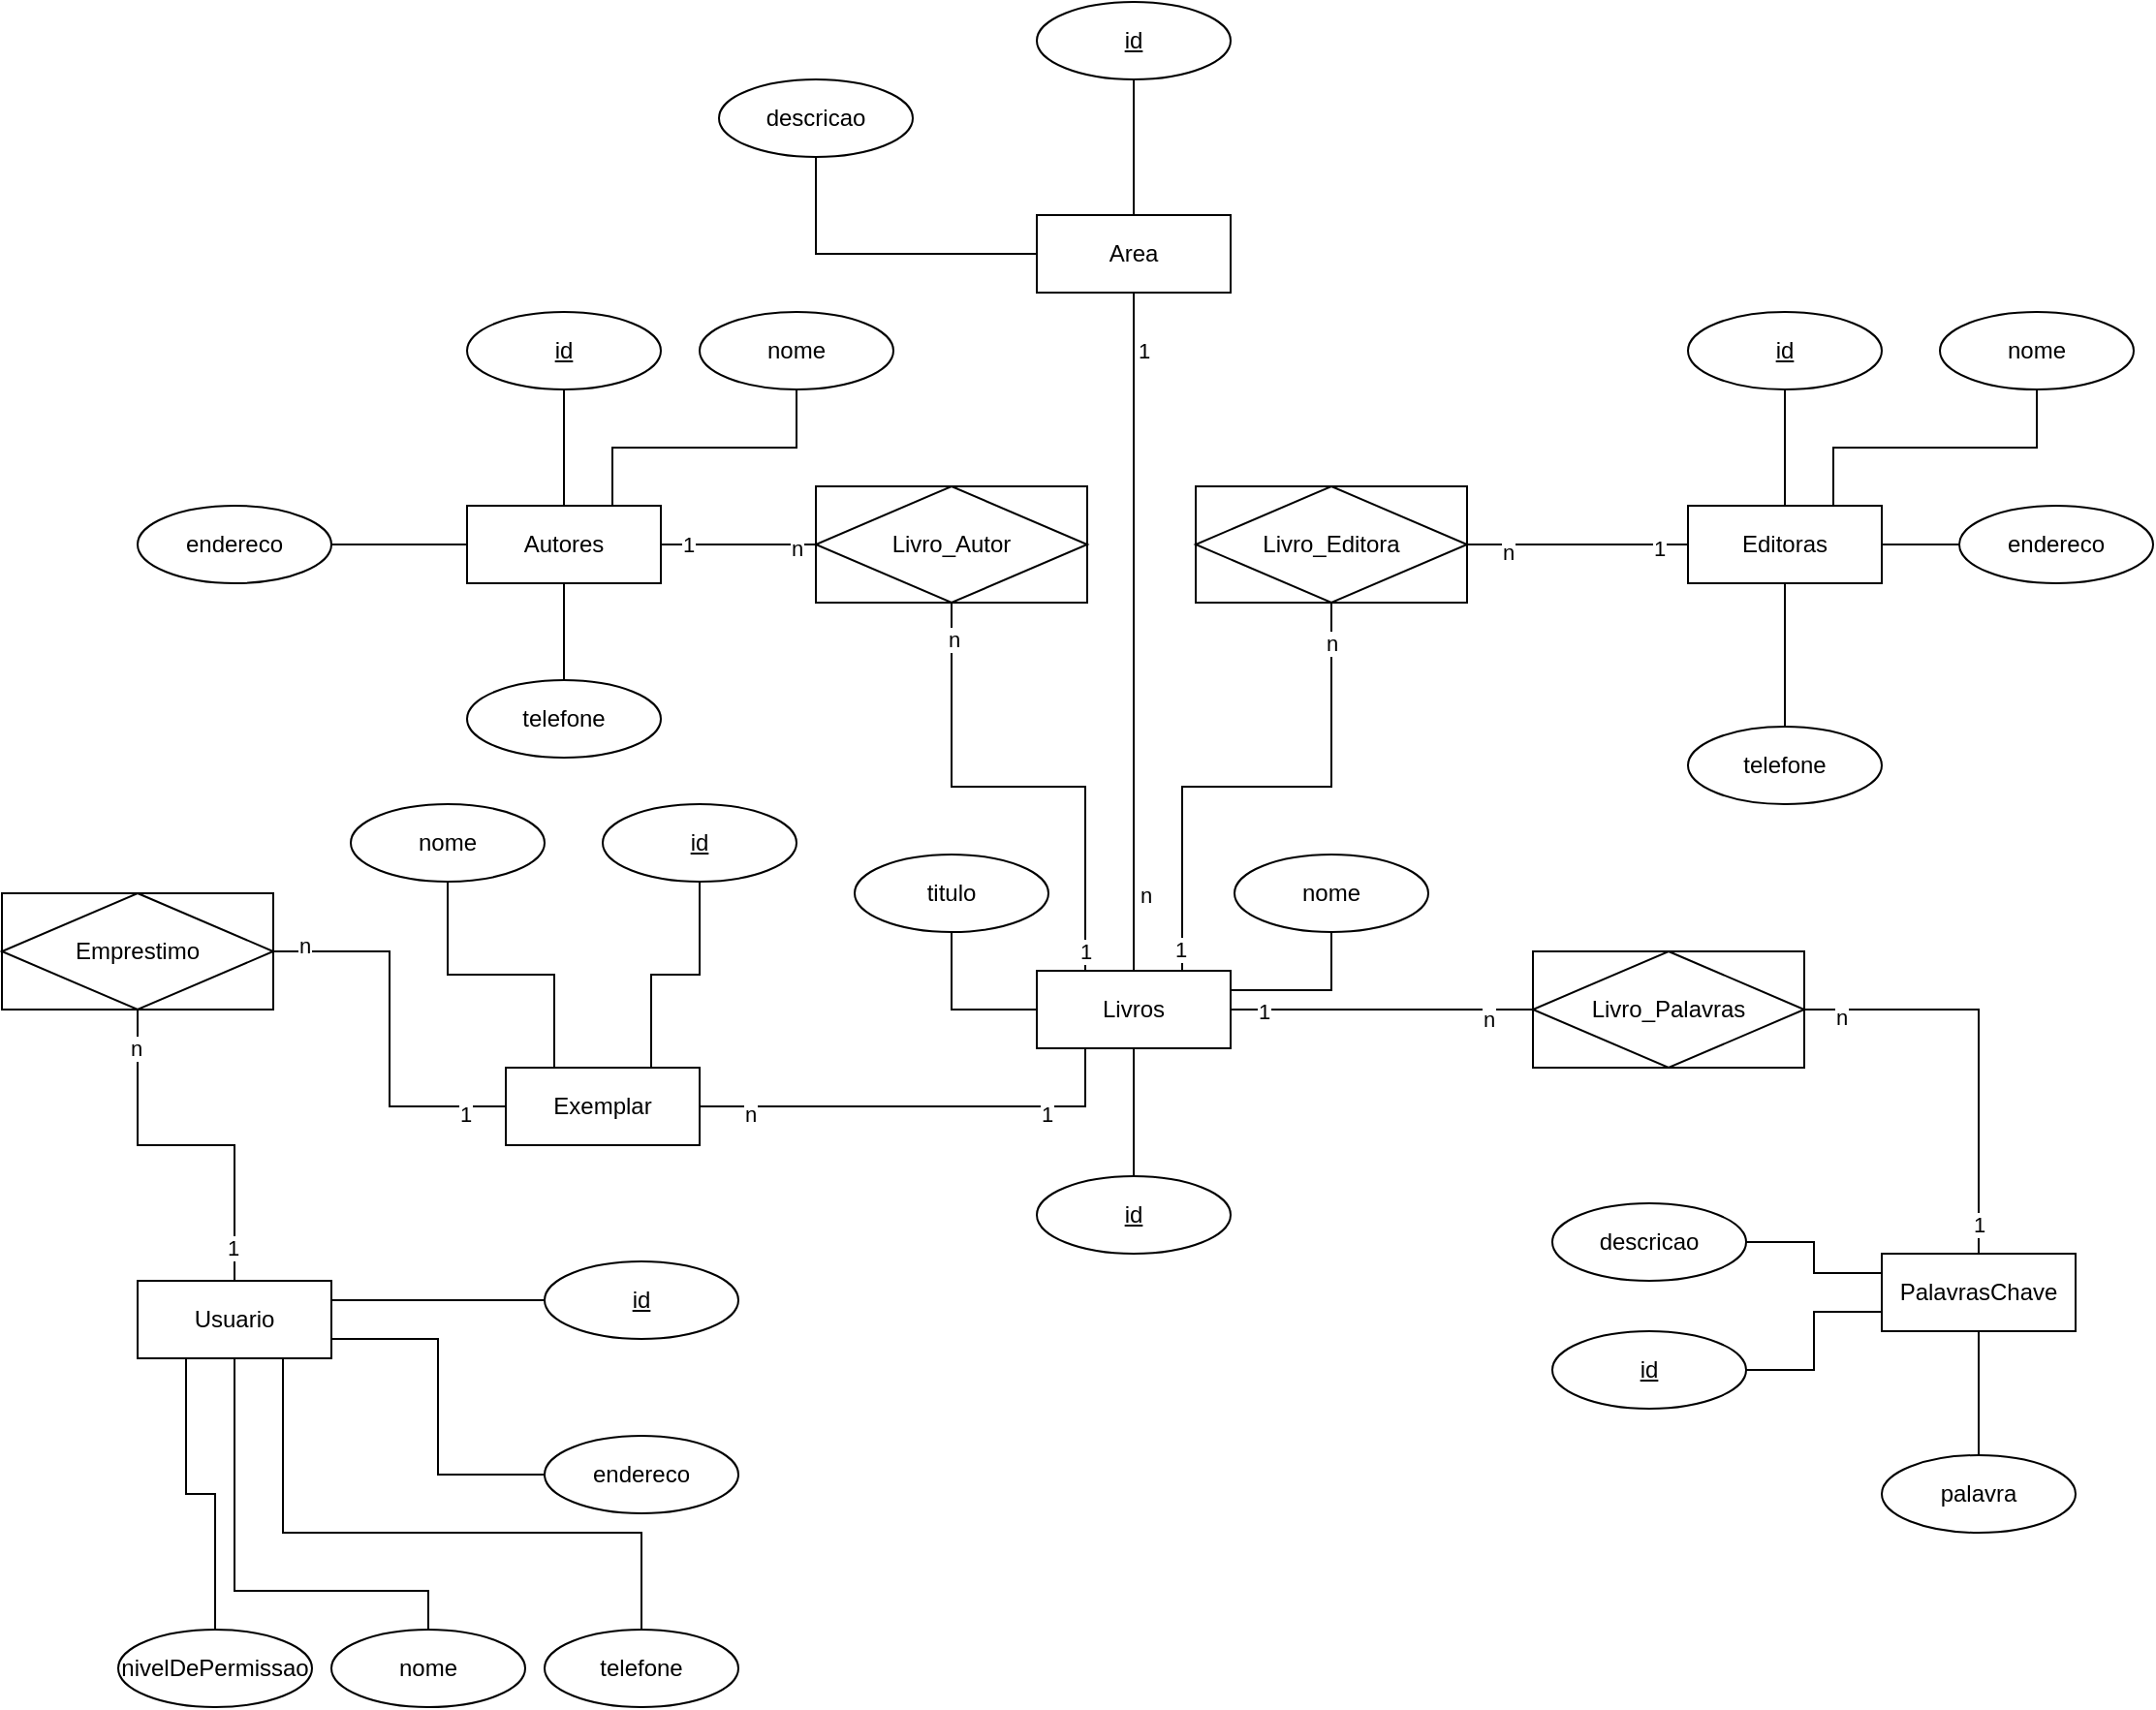 <mxfile version="15.6.8" type="github">
  <diagram id="KHPXjWSASiaWN9Rr_398" name="Page-1">
    <mxGraphModel dx="1447" dy="827" grid="1" gridSize="10" guides="1" tooltips="1" connect="1" arrows="1" fold="1" page="1" pageScale="1" pageWidth="1169" pageHeight="827" math="0" shadow="0">
      <root>
        <mxCell id="0" />
        <mxCell id="1" parent="0" />
        <mxCell id="e3lZ_9oKnuMcqdz6FM94-57" style="edgeStyle=orthogonalEdgeStyle;rounded=0;orthogonalLoop=1;jettySize=auto;html=1;exitX=1;exitY=0.25;exitDx=0;exitDy=0;entryX=0.5;entryY=1;entryDx=0;entryDy=0;startArrow=none;startFill=0;endArrow=none;endFill=0;" edge="1" parent="1" source="e3lZ_9oKnuMcqdz6FM94-4" target="e3lZ_9oKnuMcqdz6FM94-10">
          <mxGeometry relative="1" as="geometry" />
        </mxCell>
        <mxCell id="e3lZ_9oKnuMcqdz6FM94-58" style="edgeStyle=orthogonalEdgeStyle;rounded=0;orthogonalLoop=1;jettySize=auto;html=1;exitX=1;exitY=0.5;exitDx=0;exitDy=0;entryX=0;entryY=0.5;entryDx=0;entryDy=0;startArrow=none;startFill=0;endArrow=none;endFill=0;" edge="1" parent="1" source="e3lZ_9oKnuMcqdz6FM94-4" target="e3lZ_9oKnuMcqdz6FM94-56">
          <mxGeometry relative="1" as="geometry" />
        </mxCell>
        <mxCell id="e3lZ_9oKnuMcqdz6FM94-60" value="1" style="edgeLabel;html=1;align=center;verticalAlign=middle;resizable=0;points=[];" vertex="1" connectable="0" parent="e3lZ_9oKnuMcqdz6FM94-58">
          <mxGeometry x="-0.796" y="-1" relative="1" as="geometry">
            <mxPoint x="1" as="offset" />
          </mxGeometry>
        </mxCell>
        <mxCell id="e3lZ_9oKnuMcqdz6FM94-61" value="n" style="edgeLabel;html=1;align=center;verticalAlign=middle;resizable=0;points=[];" vertex="1" connectable="0" parent="e3lZ_9oKnuMcqdz6FM94-58">
          <mxGeometry x="0.692" y="-5" relative="1" as="geometry">
            <mxPoint x="1" as="offset" />
          </mxGeometry>
        </mxCell>
        <mxCell id="e3lZ_9oKnuMcqdz6FM94-4" value="Livros" style="whiteSpace=wrap;html=1;align=center;" vertex="1" parent="1">
          <mxGeometry x="584" y="580" width="100" height="40" as="geometry" />
        </mxCell>
        <mxCell id="e3lZ_9oKnuMcqdz6FM94-21" style="edgeStyle=orthogonalEdgeStyle;rounded=0;orthogonalLoop=1;jettySize=auto;html=1;exitX=0.5;exitY=1;exitDx=0;exitDy=0;entryX=0.5;entryY=0;entryDx=0;entryDy=0;startArrow=none;startFill=0;endArrow=none;endFill=0;" edge="1" parent="1" source="e3lZ_9oKnuMcqdz6FM94-5" target="e3lZ_9oKnuMcqdz6FM94-20">
          <mxGeometry relative="1" as="geometry" />
        </mxCell>
        <mxCell id="e3lZ_9oKnuMcqdz6FM94-50" style="edgeStyle=orthogonalEdgeStyle;rounded=0;orthogonalLoop=1;jettySize=auto;html=1;exitX=1;exitY=0.5;exitDx=0;exitDy=0;entryX=0;entryY=0.5;entryDx=0;entryDy=0;startArrow=none;startFill=0;endArrow=none;endFill=0;" edge="1" parent="1" source="e3lZ_9oKnuMcqdz6FM94-5" target="e3lZ_9oKnuMcqdz6FM94-35">
          <mxGeometry relative="1" as="geometry" />
        </mxCell>
        <mxCell id="e3lZ_9oKnuMcqdz6FM94-81" value="1" style="edgeLabel;html=1;align=center;verticalAlign=middle;resizable=0;points=[];" vertex="1" connectable="0" parent="e3lZ_9oKnuMcqdz6FM94-50">
          <mxGeometry x="-0.664" relative="1" as="geometry">
            <mxPoint as="offset" />
          </mxGeometry>
        </mxCell>
        <mxCell id="e3lZ_9oKnuMcqdz6FM94-82" value="n" style="edgeLabel;html=1;align=center;verticalAlign=middle;resizable=0;points=[];" vertex="1" connectable="0" parent="e3lZ_9oKnuMcqdz6FM94-50">
          <mxGeometry x="0.75" y="-2" relative="1" as="geometry">
            <mxPoint as="offset" />
          </mxGeometry>
        </mxCell>
        <mxCell id="e3lZ_9oKnuMcqdz6FM94-5" value="Autores" style="whiteSpace=wrap;html=1;align=center;" vertex="1" parent="1">
          <mxGeometry x="290" y="340" width="100" height="40" as="geometry" />
        </mxCell>
        <mxCell id="e3lZ_9oKnuMcqdz6FM94-31" style="edgeStyle=orthogonalEdgeStyle;rounded=0;orthogonalLoop=1;jettySize=auto;html=1;exitX=0.5;exitY=1;exitDx=0;exitDy=0;entryX=0.5;entryY=0;entryDx=0;entryDy=0;startArrow=none;startFill=0;endArrow=none;endFill=0;" edge="1" parent="1" source="e3lZ_9oKnuMcqdz6FM94-6" target="e3lZ_9oKnuMcqdz6FM94-27">
          <mxGeometry relative="1" as="geometry" />
        </mxCell>
        <mxCell id="e3lZ_9oKnuMcqdz6FM94-45" style="edgeStyle=orthogonalEdgeStyle;rounded=0;orthogonalLoop=1;jettySize=auto;html=1;exitX=0;exitY=0.5;exitDx=0;exitDy=0;entryX=1;entryY=0.5;entryDx=0;entryDy=0;startArrow=none;startFill=0;endArrow=none;endFill=0;" edge="1" parent="1" source="e3lZ_9oKnuMcqdz6FM94-6" target="e3lZ_9oKnuMcqdz6FM94-36">
          <mxGeometry relative="1" as="geometry" />
        </mxCell>
        <mxCell id="e3lZ_9oKnuMcqdz6FM94-87" value="n" style="edgeLabel;html=1;align=center;verticalAlign=middle;resizable=0;points=[];" vertex="1" connectable="0" parent="e3lZ_9oKnuMcqdz6FM94-45">
          <mxGeometry x="0.628" y="4" relative="1" as="geometry">
            <mxPoint as="offset" />
          </mxGeometry>
        </mxCell>
        <mxCell id="e3lZ_9oKnuMcqdz6FM94-88" value="1" style="edgeLabel;html=1;align=center;verticalAlign=middle;resizable=0;points=[];" vertex="1" connectable="0" parent="e3lZ_9oKnuMcqdz6FM94-45">
          <mxGeometry x="-0.739" y="2" relative="1" as="geometry">
            <mxPoint as="offset" />
          </mxGeometry>
        </mxCell>
        <mxCell id="e3lZ_9oKnuMcqdz6FM94-120" style="edgeStyle=orthogonalEdgeStyle;rounded=0;orthogonalLoop=1;jettySize=auto;html=1;exitX=0.75;exitY=0;exitDx=0;exitDy=0;entryX=0.5;entryY=1;entryDx=0;entryDy=0;startArrow=none;startFill=0;endArrow=none;endFill=0;" edge="1" parent="1" source="e3lZ_9oKnuMcqdz6FM94-6" target="e3lZ_9oKnuMcqdz6FM94-119">
          <mxGeometry relative="1" as="geometry" />
        </mxCell>
        <mxCell id="e3lZ_9oKnuMcqdz6FM94-6" value="Editoras" style="whiteSpace=wrap;html=1;align=center;" vertex="1" parent="1">
          <mxGeometry x="920" y="340" width="100" height="40" as="geometry" />
        </mxCell>
        <mxCell id="e3lZ_9oKnuMcqdz6FM94-48" style="edgeStyle=orthogonalEdgeStyle;rounded=0;orthogonalLoop=1;jettySize=auto;html=1;exitX=0.5;exitY=1;exitDx=0;exitDy=0;entryX=0.5;entryY=0;entryDx=0;entryDy=0;startArrow=none;startFill=0;endArrow=none;endFill=0;" edge="1" parent="1" source="e3lZ_9oKnuMcqdz6FM94-7" target="e3lZ_9oKnuMcqdz6FM94-4">
          <mxGeometry relative="1" as="geometry" />
        </mxCell>
        <mxCell id="e3lZ_9oKnuMcqdz6FM94-79" value="n" style="edgeLabel;html=1;align=center;verticalAlign=middle;resizable=0;points=[];" vertex="1" connectable="0" parent="e3lZ_9oKnuMcqdz6FM94-48">
          <mxGeometry x="0.777" y="6" relative="1" as="geometry">
            <mxPoint as="offset" />
          </mxGeometry>
        </mxCell>
        <mxCell id="e3lZ_9oKnuMcqdz6FM94-80" value="1" style="edgeLabel;html=1;align=center;verticalAlign=middle;resizable=0;points=[];" vertex="1" connectable="0" parent="e3lZ_9oKnuMcqdz6FM94-48">
          <mxGeometry x="-0.831" y="5" relative="1" as="geometry">
            <mxPoint as="offset" />
          </mxGeometry>
        </mxCell>
        <mxCell id="e3lZ_9oKnuMcqdz6FM94-91" style="edgeStyle=orthogonalEdgeStyle;rounded=0;orthogonalLoop=1;jettySize=auto;html=1;exitX=0;exitY=0.5;exitDx=0;exitDy=0;entryX=0.5;entryY=1;entryDx=0;entryDy=0;startArrow=none;startFill=0;endArrow=none;endFill=0;" edge="1" parent="1" source="e3lZ_9oKnuMcqdz6FM94-7" target="e3lZ_9oKnuMcqdz6FM94-90">
          <mxGeometry relative="1" as="geometry" />
        </mxCell>
        <mxCell id="e3lZ_9oKnuMcqdz6FM94-7" value="Area" style="whiteSpace=wrap;html=1;align=center;" vertex="1" parent="1">
          <mxGeometry x="584" y="190" width="100" height="40" as="geometry" />
        </mxCell>
        <mxCell id="e3lZ_9oKnuMcqdz6FM94-100" style="edgeStyle=orthogonalEdgeStyle;rounded=0;orthogonalLoop=1;jettySize=auto;html=1;exitX=0.75;exitY=1;exitDx=0;exitDy=0;entryX=0.5;entryY=0;entryDx=0;entryDy=0;startArrow=none;startFill=0;endArrow=none;endFill=0;" edge="1" parent="1" source="e3lZ_9oKnuMcqdz6FM94-8" target="e3lZ_9oKnuMcqdz6FM94-96">
          <mxGeometry relative="1" as="geometry">
            <Array as="points">
              <mxPoint x="195" y="870" />
              <mxPoint x="380" y="870" />
            </Array>
          </mxGeometry>
        </mxCell>
        <mxCell id="e3lZ_9oKnuMcqdz6FM94-101" style="edgeStyle=orthogonalEdgeStyle;rounded=0;orthogonalLoop=1;jettySize=auto;html=1;exitX=0.5;exitY=1;exitDx=0;exitDy=0;entryX=0.5;entryY=0;entryDx=0;entryDy=0;startArrow=none;startFill=0;endArrow=none;endFill=0;" edge="1" parent="1" source="e3lZ_9oKnuMcqdz6FM94-8" target="e3lZ_9oKnuMcqdz6FM94-95">
          <mxGeometry relative="1" as="geometry">
            <Array as="points">
              <mxPoint x="170" y="900" />
              <mxPoint x="270" y="900" />
            </Array>
          </mxGeometry>
        </mxCell>
        <mxCell id="e3lZ_9oKnuMcqdz6FM94-102" style="edgeStyle=orthogonalEdgeStyle;rounded=0;orthogonalLoop=1;jettySize=auto;html=1;exitX=0.25;exitY=1;exitDx=0;exitDy=0;entryX=0.5;entryY=0;entryDx=0;entryDy=0;startArrow=none;startFill=0;endArrow=none;endFill=0;" edge="1" parent="1" source="e3lZ_9oKnuMcqdz6FM94-8" target="e3lZ_9oKnuMcqdz6FM94-98">
          <mxGeometry relative="1" as="geometry" />
        </mxCell>
        <mxCell id="e3lZ_9oKnuMcqdz6FM94-8" value="Usuario" style="whiteSpace=wrap;html=1;align=center;" vertex="1" parent="1">
          <mxGeometry x="120" y="740" width="100" height="40" as="geometry" />
        </mxCell>
        <mxCell id="e3lZ_9oKnuMcqdz6FM94-69" style="edgeStyle=orthogonalEdgeStyle;rounded=0;orthogonalLoop=1;jettySize=auto;html=1;exitX=0;exitY=0.25;exitDx=0;exitDy=0;entryX=1;entryY=0.5;entryDx=0;entryDy=0;startArrow=none;startFill=0;endArrow=none;endFill=0;" edge="1" parent="1" source="e3lZ_9oKnuMcqdz6FM94-9" target="e3lZ_9oKnuMcqdz6FM94-68">
          <mxGeometry relative="1" as="geometry" />
        </mxCell>
        <mxCell id="e3lZ_9oKnuMcqdz6FM94-70" style="edgeStyle=orthogonalEdgeStyle;rounded=0;orthogonalLoop=1;jettySize=auto;html=1;exitX=0;exitY=0.75;exitDx=0;exitDy=0;entryX=1;entryY=0.5;entryDx=0;entryDy=0;startArrow=none;startFill=0;endArrow=none;endFill=0;" edge="1" parent="1" source="e3lZ_9oKnuMcqdz6FM94-9" target="e3lZ_9oKnuMcqdz6FM94-67">
          <mxGeometry relative="1" as="geometry" />
        </mxCell>
        <mxCell id="e3lZ_9oKnuMcqdz6FM94-71" style="edgeStyle=orthogonalEdgeStyle;rounded=0;orthogonalLoop=1;jettySize=auto;html=1;exitX=0.5;exitY=1;exitDx=0;exitDy=0;entryX=0.5;entryY=0;entryDx=0;entryDy=0;startArrow=none;startFill=0;endArrow=none;endFill=0;" edge="1" parent="1" source="e3lZ_9oKnuMcqdz6FM94-9" target="e3lZ_9oKnuMcqdz6FM94-64">
          <mxGeometry relative="1" as="geometry" />
        </mxCell>
        <mxCell id="e3lZ_9oKnuMcqdz6FM94-9" value="PalavrasChave" style="whiteSpace=wrap;html=1;align=center;" vertex="1" parent="1">
          <mxGeometry x="1020" y="726" width="100" height="40" as="geometry" />
        </mxCell>
        <mxCell id="e3lZ_9oKnuMcqdz6FM94-10" value="nome" style="ellipse;whiteSpace=wrap;html=1;align=center;" vertex="1" parent="1">
          <mxGeometry x="686" y="520" width="100" height="40" as="geometry" />
        </mxCell>
        <mxCell id="e3lZ_9oKnuMcqdz6FM94-17" style="edgeStyle=orthogonalEdgeStyle;rounded=0;orthogonalLoop=1;jettySize=auto;html=1;exitX=0.5;exitY=0;exitDx=0;exitDy=0;entryX=0.5;entryY=1;entryDx=0;entryDy=0;startArrow=none;startFill=0;endArrow=none;endFill=0;" edge="1" parent="1" source="e3lZ_9oKnuMcqdz6FM94-12" target="e3lZ_9oKnuMcqdz6FM94-4">
          <mxGeometry relative="1" as="geometry" />
        </mxCell>
        <mxCell id="e3lZ_9oKnuMcqdz6FM94-12" value="&lt;u&gt;id&lt;/u&gt;" style="ellipse;whiteSpace=wrap;html=1;align=center;" vertex="1" parent="1">
          <mxGeometry x="584" y="686" width="100" height="40" as="geometry" />
        </mxCell>
        <mxCell id="e3lZ_9oKnuMcqdz6FM94-15" style="edgeStyle=orthogonalEdgeStyle;rounded=0;orthogonalLoop=1;jettySize=auto;html=1;exitX=0.5;exitY=1;exitDx=0;exitDy=0;entryX=0;entryY=0.5;entryDx=0;entryDy=0;endArrow=none;endFill=0;" edge="1" parent="1" source="e3lZ_9oKnuMcqdz6FM94-13" target="e3lZ_9oKnuMcqdz6FM94-4">
          <mxGeometry relative="1" as="geometry" />
        </mxCell>
        <mxCell id="e3lZ_9oKnuMcqdz6FM94-13" value="titulo" style="ellipse;whiteSpace=wrap;html=1;align=center;" vertex="1" parent="1">
          <mxGeometry x="490" y="520" width="100" height="40" as="geometry" />
        </mxCell>
        <mxCell id="e3lZ_9oKnuMcqdz6FM94-22" style="edgeStyle=orthogonalEdgeStyle;rounded=0;orthogonalLoop=1;jettySize=auto;html=1;exitX=0.5;exitY=1;exitDx=0;exitDy=0;entryX=0.5;entryY=0;entryDx=0;entryDy=0;startArrow=none;startFill=0;endArrow=none;endFill=0;" edge="1" parent="1" source="e3lZ_9oKnuMcqdz6FM94-18" target="e3lZ_9oKnuMcqdz6FM94-5">
          <mxGeometry relative="1" as="geometry" />
        </mxCell>
        <mxCell id="e3lZ_9oKnuMcqdz6FM94-18" value="&lt;u&gt;id&lt;/u&gt;" style="ellipse;whiteSpace=wrap;html=1;align=center;" vertex="1" parent="1">
          <mxGeometry x="290" y="240" width="100" height="40" as="geometry" />
        </mxCell>
        <mxCell id="e3lZ_9oKnuMcqdz6FM94-20" value="telefone" style="ellipse;whiteSpace=wrap;html=1;align=center;" vertex="1" parent="1">
          <mxGeometry x="290" y="430" width="100" height="40" as="geometry" />
        </mxCell>
        <mxCell id="e3lZ_9oKnuMcqdz6FM94-24" style="edgeStyle=orthogonalEdgeStyle;rounded=0;orthogonalLoop=1;jettySize=auto;html=1;exitX=1;exitY=0.5;exitDx=0;exitDy=0;entryX=0;entryY=0.5;entryDx=0;entryDy=0;startArrow=none;startFill=0;endArrow=none;endFill=0;" edge="1" parent="1" source="e3lZ_9oKnuMcqdz6FM94-23" target="e3lZ_9oKnuMcqdz6FM94-5">
          <mxGeometry relative="1" as="geometry" />
        </mxCell>
        <mxCell id="e3lZ_9oKnuMcqdz6FM94-23" value="endereco" style="ellipse;whiteSpace=wrap;html=1;align=center;" vertex="1" parent="1">
          <mxGeometry x="120" y="340" width="100" height="40" as="geometry" />
        </mxCell>
        <mxCell id="e3lZ_9oKnuMcqdz6FM94-33" style="edgeStyle=orthogonalEdgeStyle;rounded=0;orthogonalLoop=1;jettySize=auto;html=1;exitX=0.5;exitY=1;exitDx=0;exitDy=0;entryX=0.5;entryY=0;entryDx=0;entryDy=0;startArrow=none;startFill=0;endArrow=none;endFill=0;" edge="1" parent="1" source="e3lZ_9oKnuMcqdz6FM94-25" target="e3lZ_9oKnuMcqdz6FM94-6">
          <mxGeometry relative="1" as="geometry" />
        </mxCell>
        <mxCell id="e3lZ_9oKnuMcqdz6FM94-25" value="&lt;u&gt;id&lt;/u&gt;" style="ellipse;whiteSpace=wrap;html=1;align=center;" vertex="1" parent="1">
          <mxGeometry x="920" y="240" width="100" height="40" as="geometry" />
        </mxCell>
        <mxCell id="e3lZ_9oKnuMcqdz6FM94-32" style="edgeStyle=orthogonalEdgeStyle;rounded=0;orthogonalLoop=1;jettySize=auto;html=1;exitX=0;exitY=0.5;exitDx=0;exitDy=0;entryX=1;entryY=0.5;entryDx=0;entryDy=0;startArrow=none;startFill=0;endArrow=none;endFill=0;" edge="1" parent="1" source="e3lZ_9oKnuMcqdz6FM94-26" target="e3lZ_9oKnuMcqdz6FM94-6">
          <mxGeometry relative="1" as="geometry" />
        </mxCell>
        <mxCell id="e3lZ_9oKnuMcqdz6FM94-26" value="endereco" style="ellipse;whiteSpace=wrap;html=1;align=center;" vertex="1" parent="1">
          <mxGeometry x="1060" y="340" width="100" height="40" as="geometry" />
        </mxCell>
        <mxCell id="e3lZ_9oKnuMcqdz6FM94-27" value="telefone" style="ellipse;whiteSpace=wrap;html=1;align=center;" vertex="1" parent="1">
          <mxGeometry x="920" y="454" width="100" height="40" as="geometry" />
        </mxCell>
        <mxCell id="e3lZ_9oKnuMcqdz6FM94-51" style="edgeStyle=orthogonalEdgeStyle;rounded=0;orthogonalLoop=1;jettySize=auto;html=1;exitX=0.5;exitY=1;exitDx=0;exitDy=0;entryX=0.25;entryY=0;entryDx=0;entryDy=0;startArrow=none;startFill=0;endArrow=none;endFill=0;" edge="1" parent="1" source="e3lZ_9oKnuMcqdz6FM94-35" target="e3lZ_9oKnuMcqdz6FM94-4">
          <mxGeometry relative="1" as="geometry" />
        </mxCell>
        <mxCell id="e3lZ_9oKnuMcqdz6FM94-83" value="n" style="edgeLabel;html=1;align=center;verticalAlign=middle;resizable=0;points=[];" vertex="1" connectable="0" parent="e3lZ_9oKnuMcqdz6FM94-51">
          <mxGeometry x="-0.853" y="1" relative="1" as="geometry">
            <mxPoint as="offset" />
          </mxGeometry>
        </mxCell>
        <mxCell id="e3lZ_9oKnuMcqdz6FM94-84" value="1" style="edgeLabel;html=1;align=center;verticalAlign=middle;resizable=0;points=[];" vertex="1" connectable="0" parent="e3lZ_9oKnuMcqdz6FM94-51">
          <mxGeometry x="0.924" relative="1" as="geometry">
            <mxPoint as="offset" />
          </mxGeometry>
        </mxCell>
        <mxCell id="e3lZ_9oKnuMcqdz6FM94-35" value="Livro_Autor" style="shape=associativeEntity;whiteSpace=wrap;html=1;align=center;" vertex="1" parent="1">
          <mxGeometry x="470" y="330" width="140" height="60" as="geometry" />
        </mxCell>
        <mxCell id="e3lZ_9oKnuMcqdz6FM94-52" style="edgeStyle=orthogonalEdgeStyle;rounded=0;orthogonalLoop=1;jettySize=auto;html=1;exitX=0.5;exitY=1;exitDx=0;exitDy=0;entryX=0.75;entryY=0;entryDx=0;entryDy=0;startArrow=none;startFill=0;endArrow=none;endFill=0;" edge="1" parent="1" source="e3lZ_9oKnuMcqdz6FM94-36" target="e3lZ_9oKnuMcqdz6FM94-4">
          <mxGeometry relative="1" as="geometry" />
        </mxCell>
        <mxCell id="e3lZ_9oKnuMcqdz6FM94-85" value="1" style="edgeLabel;html=1;align=center;verticalAlign=middle;resizable=0;points=[];" vertex="1" connectable="0" parent="e3lZ_9oKnuMcqdz6FM94-52">
          <mxGeometry x="0.918" y="-1" relative="1" as="geometry">
            <mxPoint as="offset" />
          </mxGeometry>
        </mxCell>
        <mxCell id="e3lZ_9oKnuMcqdz6FM94-86" value="n" style="edgeLabel;html=1;align=center;verticalAlign=middle;resizable=0;points=[];" vertex="1" connectable="0" parent="e3lZ_9oKnuMcqdz6FM94-52">
          <mxGeometry x="-0.841" relative="1" as="geometry">
            <mxPoint as="offset" />
          </mxGeometry>
        </mxCell>
        <mxCell id="e3lZ_9oKnuMcqdz6FM94-36" value="Livro_Editora" style="shape=associativeEntity;whiteSpace=wrap;html=1;align=center;" vertex="1" parent="1">
          <mxGeometry x="666" y="330" width="140" height="60" as="geometry" />
        </mxCell>
        <mxCell id="e3lZ_9oKnuMcqdz6FM94-41" style="edgeStyle=orthogonalEdgeStyle;rounded=0;orthogonalLoop=1;jettySize=auto;html=1;exitX=0.75;exitY=1;exitDx=0;exitDy=0;entryX=0.5;entryY=1;entryDx=0;entryDy=0;startArrow=none;startFill=0;endArrow=none;endFill=0;" edge="1" parent="1" source="e3lZ_9oKnuMcqdz6FM94-7" target="e3lZ_9oKnuMcqdz6FM94-7">
          <mxGeometry relative="1" as="geometry" />
        </mxCell>
        <mxCell id="e3lZ_9oKnuMcqdz6FM94-59" style="edgeStyle=orthogonalEdgeStyle;rounded=0;orthogonalLoop=1;jettySize=auto;html=1;exitX=1;exitY=0.5;exitDx=0;exitDy=0;entryX=0.5;entryY=0;entryDx=0;entryDy=0;startArrow=none;startFill=0;endArrow=none;endFill=0;" edge="1" parent="1" source="e3lZ_9oKnuMcqdz6FM94-56" target="e3lZ_9oKnuMcqdz6FM94-9">
          <mxGeometry relative="1" as="geometry" />
        </mxCell>
        <mxCell id="e3lZ_9oKnuMcqdz6FM94-62" value="n" style="edgeLabel;html=1;align=center;verticalAlign=middle;resizable=0;points=[];" vertex="1" connectable="0" parent="e3lZ_9oKnuMcqdz6FM94-59">
          <mxGeometry x="-0.828" y="-4" relative="1" as="geometry">
            <mxPoint as="offset" />
          </mxGeometry>
        </mxCell>
        <mxCell id="e3lZ_9oKnuMcqdz6FM94-63" value="1" style="edgeLabel;html=1;align=center;verticalAlign=middle;resizable=0;points=[];" vertex="1" connectable="0" parent="e3lZ_9oKnuMcqdz6FM94-59">
          <mxGeometry x="0.86" relative="1" as="geometry">
            <mxPoint as="offset" />
          </mxGeometry>
        </mxCell>
        <mxCell id="e3lZ_9oKnuMcqdz6FM94-56" value="Livro_Palavras" style="shape=associativeEntity;whiteSpace=wrap;html=1;align=center;" vertex="1" parent="1">
          <mxGeometry x="840" y="570" width="140" height="60" as="geometry" />
        </mxCell>
        <mxCell id="e3lZ_9oKnuMcqdz6FM94-64" value="palavra" style="ellipse;whiteSpace=wrap;html=1;align=center;" vertex="1" parent="1">
          <mxGeometry x="1020" y="830" width="100" height="40" as="geometry" />
        </mxCell>
        <mxCell id="e3lZ_9oKnuMcqdz6FM94-67" value="&lt;u&gt;id&lt;/u&gt;" style="ellipse;whiteSpace=wrap;html=1;align=center;" vertex="1" parent="1">
          <mxGeometry x="850" y="766" width="100" height="40" as="geometry" />
        </mxCell>
        <mxCell id="e3lZ_9oKnuMcqdz6FM94-68" value="descricao" style="ellipse;whiteSpace=wrap;html=1;align=center;" vertex="1" parent="1">
          <mxGeometry x="850" y="700" width="100" height="40" as="geometry" />
        </mxCell>
        <mxCell id="e3lZ_9oKnuMcqdz6FM94-73" style="edgeStyle=orthogonalEdgeStyle;rounded=0;orthogonalLoop=1;jettySize=auto;html=1;exitX=1;exitY=0.5;exitDx=0;exitDy=0;entryX=0.25;entryY=1;entryDx=0;entryDy=0;startArrow=none;startFill=0;endArrow=none;endFill=0;" edge="1" parent="1" source="e3lZ_9oKnuMcqdz6FM94-72" target="e3lZ_9oKnuMcqdz6FM94-4">
          <mxGeometry relative="1" as="geometry" />
        </mxCell>
        <mxCell id="e3lZ_9oKnuMcqdz6FM94-75" value="1" style="edgeLabel;html=1;align=center;verticalAlign=middle;resizable=0;points=[];" vertex="1" connectable="0" parent="e3lZ_9oKnuMcqdz6FM94-73">
          <mxGeometry x="0.56" y="-4" relative="1" as="geometry">
            <mxPoint as="offset" />
          </mxGeometry>
        </mxCell>
        <mxCell id="e3lZ_9oKnuMcqdz6FM94-76" value="n" style="edgeLabel;html=1;align=center;verticalAlign=middle;resizable=0;points=[];" vertex="1" connectable="0" parent="e3lZ_9oKnuMcqdz6FM94-73">
          <mxGeometry x="-0.775" y="-4" relative="1" as="geometry">
            <mxPoint as="offset" />
          </mxGeometry>
        </mxCell>
        <mxCell id="e3lZ_9oKnuMcqdz6FM94-72" value="Exemplar" style="whiteSpace=wrap;html=1;align=center;" vertex="1" parent="1">
          <mxGeometry x="310" y="630" width="100" height="40" as="geometry" />
        </mxCell>
        <mxCell id="e3lZ_9oKnuMcqdz6FM94-92" style="edgeStyle=orthogonalEdgeStyle;rounded=0;orthogonalLoop=1;jettySize=auto;html=1;exitX=0.5;exitY=1;exitDx=0;exitDy=0;entryX=0.5;entryY=0;entryDx=0;entryDy=0;startArrow=none;startFill=0;endArrow=none;endFill=0;" edge="1" parent="1" source="e3lZ_9oKnuMcqdz6FM94-89" target="e3lZ_9oKnuMcqdz6FM94-7">
          <mxGeometry relative="1" as="geometry" />
        </mxCell>
        <mxCell id="e3lZ_9oKnuMcqdz6FM94-89" value="&lt;u&gt;id&lt;/u&gt;" style="ellipse;whiteSpace=wrap;html=1;align=center;" vertex="1" parent="1">
          <mxGeometry x="584" y="80" width="100" height="40" as="geometry" />
        </mxCell>
        <mxCell id="e3lZ_9oKnuMcqdz6FM94-90" value="descricao" style="ellipse;whiteSpace=wrap;html=1;align=center;" vertex="1" parent="1">
          <mxGeometry x="420" y="120" width="100" height="40" as="geometry" />
        </mxCell>
        <mxCell id="e3lZ_9oKnuMcqdz6FM94-105" style="edgeStyle=orthogonalEdgeStyle;rounded=0;orthogonalLoop=1;jettySize=auto;html=1;exitX=0;exitY=0.5;exitDx=0;exitDy=0;entryX=1;entryY=0.25;entryDx=0;entryDy=0;startArrow=none;startFill=0;endArrow=none;endFill=0;" edge="1" parent="1" source="e3lZ_9oKnuMcqdz6FM94-94" target="e3lZ_9oKnuMcqdz6FM94-8">
          <mxGeometry relative="1" as="geometry" />
        </mxCell>
        <mxCell id="e3lZ_9oKnuMcqdz6FM94-94" value="&lt;u&gt;id&lt;/u&gt;" style="ellipse;whiteSpace=wrap;html=1;align=center;" vertex="1" parent="1">
          <mxGeometry x="330" y="730" width="100" height="40" as="geometry" />
        </mxCell>
        <mxCell id="e3lZ_9oKnuMcqdz6FM94-95" value="nome" style="ellipse;whiteSpace=wrap;html=1;align=center;" vertex="1" parent="1">
          <mxGeometry x="220" y="920" width="100" height="40" as="geometry" />
        </mxCell>
        <mxCell id="e3lZ_9oKnuMcqdz6FM94-96" value="telefone" style="ellipse;whiteSpace=wrap;html=1;align=center;" vertex="1" parent="1">
          <mxGeometry x="330" y="920" width="100" height="40" as="geometry" />
        </mxCell>
        <mxCell id="e3lZ_9oKnuMcqdz6FM94-104" style="edgeStyle=orthogonalEdgeStyle;rounded=0;orthogonalLoop=1;jettySize=auto;html=1;exitX=0;exitY=0.5;exitDx=0;exitDy=0;entryX=1;entryY=0.75;entryDx=0;entryDy=0;startArrow=none;startFill=0;endArrow=none;endFill=0;" edge="1" parent="1" source="e3lZ_9oKnuMcqdz6FM94-97" target="e3lZ_9oKnuMcqdz6FM94-8">
          <mxGeometry relative="1" as="geometry" />
        </mxCell>
        <mxCell id="e3lZ_9oKnuMcqdz6FM94-97" value="endereco&lt;span style=&quot;color: rgba(0 , 0 , 0 , 0) ; font-family: monospace ; font-size: 0px&quot;&gt;%3CmxGraphModel%3E%3Croot%3E%3CmxCell%20id%3D%220%22%2F%3E%3CmxCell%20id%3D%221%22%20parent%3D%220%22%2F%3E%3CmxCell%20id%3D%222%22%20value%3D%22Attribute%22%20style%3D%22ellipse%3BwhiteSpace%3Dwrap%3Bhtml%3D1%3Balign%3Dcenter%3B%22%20vertex%3D%221%22%20parent%3D%221%22%3E%3CmxGeometry%20x%3D%22140%22%20y%3D%22180%22%20width%3D%22100%22%20height%3D%2240%22%20as%3D%22geometry%22%2F%3E%3C%2FmxCell%3E%3C%2Froot%3E%3C%2FmxGraphModel%3E&lt;/span&gt;&lt;span style=&quot;color: rgba(0 , 0 , 0 , 0) ; font-family: monospace ; font-size: 0px&quot;&gt;%3CmxGraphModel%3E%3Croot%3E%3CmxCell%20id%3D%220%22%2F%3E%3CmxCell%20id%3D%221%22%20parent%3D%220%22%2F%3E%3CmxCell%20id%3D%222%22%20value%3D%22Attribute%22%20style%3D%22ellipse%3BwhiteSpace%3Dwrap%3Bhtml%3D1%3Balign%3Dcenter%3B%22%20vertex%3D%221%22%20parent%3D%221%22%3E%3CmxGeometry%20x%3D%22140%22%20y%3D%22180%22%20width%3D%22100%22%20height%3D%2240%22%20as%3D%22geometry%22%2F%3E%3C%2FmxCell%3E%3C%2Froot%3E%3C%2FmxGraphModel%3E&lt;/span&gt;" style="ellipse;whiteSpace=wrap;html=1;align=center;" vertex="1" parent="1">
          <mxGeometry x="330" y="820" width="100" height="40" as="geometry" />
        </mxCell>
        <mxCell id="e3lZ_9oKnuMcqdz6FM94-98" value="nivelDePermissao" style="ellipse;whiteSpace=wrap;html=1;align=center;" vertex="1" parent="1">
          <mxGeometry x="110" y="920" width="100" height="40" as="geometry" />
        </mxCell>
        <mxCell id="e3lZ_9oKnuMcqdz6FM94-107" style="edgeStyle=orthogonalEdgeStyle;rounded=0;orthogonalLoop=1;jettySize=auto;html=1;exitX=1;exitY=0.5;exitDx=0;exitDy=0;entryX=0;entryY=0.5;entryDx=0;entryDy=0;startArrow=none;startFill=0;endArrow=none;endFill=0;" edge="1" parent="1" source="e3lZ_9oKnuMcqdz6FM94-106" target="e3lZ_9oKnuMcqdz6FM94-72">
          <mxGeometry relative="1" as="geometry" />
        </mxCell>
        <mxCell id="e3lZ_9oKnuMcqdz6FM94-111" value="n" style="edgeLabel;html=1;align=center;verticalAlign=middle;resizable=0;points=[];" vertex="1" connectable="0" parent="e3lZ_9oKnuMcqdz6FM94-107">
          <mxGeometry x="-0.843" y="3" relative="1" as="geometry">
            <mxPoint as="offset" />
          </mxGeometry>
        </mxCell>
        <mxCell id="e3lZ_9oKnuMcqdz6FM94-112" value="1" style="edgeLabel;html=1;align=center;verticalAlign=middle;resizable=0;points=[];" vertex="1" connectable="0" parent="e3lZ_9oKnuMcqdz6FM94-107">
          <mxGeometry x="0.787" y="-4" relative="1" as="geometry">
            <mxPoint as="offset" />
          </mxGeometry>
        </mxCell>
        <mxCell id="e3lZ_9oKnuMcqdz6FM94-108" style="edgeStyle=orthogonalEdgeStyle;rounded=0;orthogonalLoop=1;jettySize=auto;html=1;exitX=0.5;exitY=1;exitDx=0;exitDy=0;entryX=0.5;entryY=0;entryDx=0;entryDy=0;startArrow=none;startFill=0;endArrow=none;endFill=0;" edge="1" parent="1" source="e3lZ_9oKnuMcqdz6FM94-106" target="e3lZ_9oKnuMcqdz6FM94-8">
          <mxGeometry relative="1" as="geometry" />
        </mxCell>
        <mxCell id="e3lZ_9oKnuMcqdz6FM94-109" value="n" style="edgeLabel;html=1;align=center;verticalAlign=middle;resizable=0;points=[];" vertex="1" connectable="0" parent="e3lZ_9oKnuMcqdz6FM94-108">
          <mxGeometry x="-0.794" y="-1" relative="1" as="geometry">
            <mxPoint as="offset" />
          </mxGeometry>
        </mxCell>
        <mxCell id="e3lZ_9oKnuMcqdz6FM94-110" value="1" style="edgeLabel;html=1;align=center;verticalAlign=middle;resizable=0;points=[];" vertex="1" connectable="0" parent="e3lZ_9oKnuMcqdz6FM94-108">
          <mxGeometry x="0.815" y="-1" relative="1" as="geometry">
            <mxPoint as="offset" />
          </mxGeometry>
        </mxCell>
        <mxCell id="e3lZ_9oKnuMcqdz6FM94-106" value="Emprestimo" style="shape=associativeEntity;whiteSpace=wrap;html=1;align=center;" vertex="1" parent="1">
          <mxGeometry x="50" y="540" width="140" height="60" as="geometry" />
        </mxCell>
        <mxCell id="e3lZ_9oKnuMcqdz6FM94-118" style="edgeStyle=orthogonalEdgeStyle;rounded=0;orthogonalLoop=1;jettySize=auto;html=1;exitX=0.5;exitY=1;exitDx=0;exitDy=0;entryX=0.75;entryY=0;entryDx=0;entryDy=0;startArrow=none;startFill=0;endArrow=none;endFill=0;" edge="1" parent="1" source="e3lZ_9oKnuMcqdz6FM94-117" target="e3lZ_9oKnuMcqdz6FM94-5">
          <mxGeometry relative="1" as="geometry" />
        </mxCell>
        <mxCell id="e3lZ_9oKnuMcqdz6FM94-117" value="nome" style="ellipse;whiteSpace=wrap;html=1;align=center;" vertex="1" parent="1">
          <mxGeometry x="410" y="240" width="100" height="40" as="geometry" />
        </mxCell>
        <mxCell id="e3lZ_9oKnuMcqdz6FM94-119" value="nome" style="ellipse;whiteSpace=wrap;html=1;align=center;" vertex="1" parent="1">
          <mxGeometry x="1050" y="240" width="100" height="40" as="geometry" />
        </mxCell>
        <mxCell id="e3lZ_9oKnuMcqdz6FM94-126" style="edgeStyle=orthogonalEdgeStyle;rounded=0;orthogonalLoop=1;jettySize=auto;html=1;exitX=0.5;exitY=1;exitDx=0;exitDy=0;entryX=0.25;entryY=0;entryDx=0;entryDy=0;startArrow=none;startFill=0;endArrow=none;endFill=0;" edge="1" parent="1" source="e3lZ_9oKnuMcqdz6FM94-122" target="e3lZ_9oKnuMcqdz6FM94-72">
          <mxGeometry relative="1" as="geometry" />
        </mxCell>
        <mxCell id="e3lZ_9oKnuMcqdz6FM94-122" value="nome" style="ellipse;whiteSpace=wrap;html=1;align=center;" vertex="1" parent="1">
          <mxGeometry x="230" y="494" width="100" height="40" as="geometry" />
        </mxCell>
        <mxCell id="e3lZ_9oKnuMcqdz6FM94-125" style="edgeStyle=orthogonalEdgeStyle;rounded=0;orthogonalLoop=1;jettySize=auto;html=1;exitX=0.5;exitY=1;exitDx=0;exitDy=0;entryX=0.75;entryY=0;entryDx=0;entryDy=0;startArrow=none;startFill=0;endArrow=none;endFill=0;" edge="1" parent="1" source="e3lZ_9oKnuMcqdz6FM94-124" target="e3lZ_9oKnuMcqdz6FM94-72">
          <mxGeometry relative="1" as="geometry" />
        </mxCell>
        <mxCell id="e3lZ_9oKnuMcqdz6FM94-124" value="&lt;u&gt;id&lt;/u&gt;" style="ellipse;whiteSpace=wrap;html=1;align=center;" vertex="1" parent="1">
          <mxGeometry x="360" y="494" width="100" height="40" as="geometry" />
        </mxCell>
      </root>
    </mxGraphModel>
  </diagram>
</mxfile>

